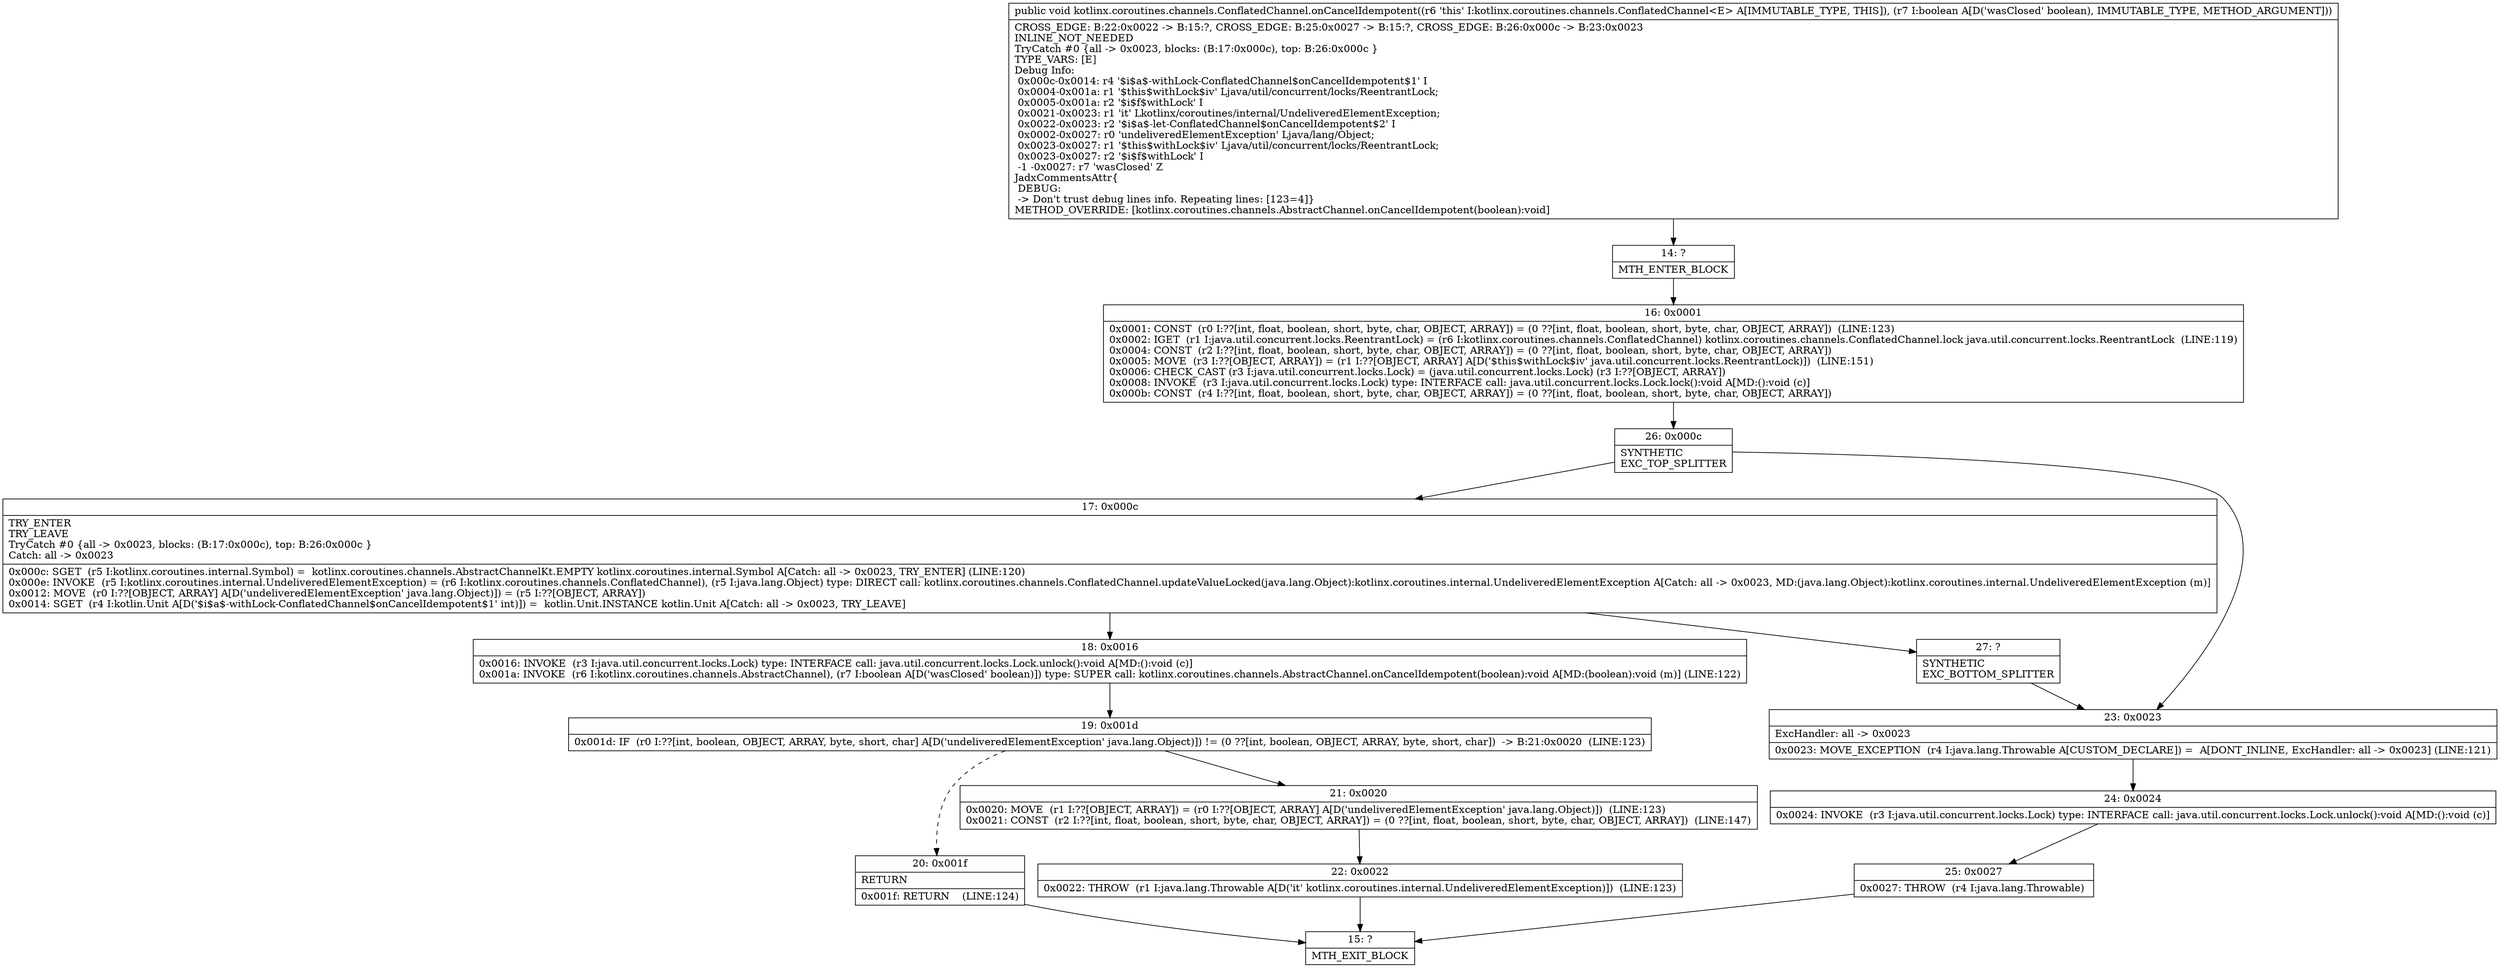 digraph "CFG forkotlinx.coroutines.channels.ConflatedChannel.onCancelIdempotent(Z)V" {
Node_14 [shape=record,label="{14\:\ ?|MTH_ENTER_BLOCK\l}"];
Node_16 [shape=record,label="{16\:\ 0x0001|0x0001: CONST  (r0 I:??[int, float, boolean, short, byte, char, OBJECT, ARRAY]) = (0 ??[int, float, boolean, short, byte, char, OBJECT, ARRAY])  (LINE:123)\l0x0002: IGET  (r1 I:java.util.concurrent.locks.ReentrantLock) = (r6 I:kotlinx.coroutines.channels.ConflatedChannel) kotlinx.coroutines.channels.ConflatedChannel.lock java.util.concurrent.locks.ReentrantLock  (LINE:119)\l0x0004: CONST  (r2 I:??[int, float, boolean, short, byte, char, OBJECT, ARRAY]) = (0 ??[int, float, boolean, short, byte, char, OBJECT, ARRAY]) \l0x0005: MOVE  (r3 I:??[OBJECT, ARRAY]) = (r1 I:??[OBJECT, ARRAY] A[D('$this$withLock$iv' java.util.concurrent.locks.ReentrantLock)])  (LINE:151)\l0x0006: CHECK_CAST (r3 I:java.util.concurrent.locks.Lock) = (java.util.concurrent.locks.Lock) (r3 I:??[OBJECT, ARRAY]) \l0x0008: INVOKE  (r3 I:java.util.concurrent.locks.Lock) type: INTERFACE call: java.util.concurrent.locks.Lock.lock():void A[MD:():void (c)]\l0x000b: CONST  (r4 I:??[int, float, boolean, short, byte, char, OBJECT, ARRAY]) = (0 ??[int, float, boolean, short, byte, char, OBJECT, ARRAY]) \l}"];
Node_26 [shape=record,label="{26\:\ 0x000c|SYNTHETIC\lEXC_TOP_SPLITTER\l}"];
Node_17 [shape=record,label="{17\:\ 0x000c|TRY_ENTER\lTRY_LEAVE\lTryCatch #0 \{all \-\> 0x0023, blocks: (B:17:0x000c), top: B:26:0x000c \}\lCatch: all \-\> 0x0023\l|0x000c: SGET  (r5 I:kotlinx.coroutines.internal.Symbol) =  kotlinx.coroutines.channels.AbstractChannelKt.EMPTY kotlinx.coroutines.internal.Symbol A[Catch: all \-\> 0x0023, TRY_ENTER] (LINE:120)\l0x000e: INVOKE  (r5 I:kotlinx.coroutines.internal.UndeliveredElementException) = (r6 I:kotlinx.coroutines.channels.ConflatedChannel), (r5 I:java.lang.Object) type: DIRECT call: kotlinx.coroutines.channels.ConflatedChannel.updateValueLocked(java.lang.Object):kotlinx.coroutines.internal.UndeliveredElementException A[Catch: all \-\> 0x0023, MD:(java.lang.Object):kotlinx.coroutines.internal.UndeliveredElementException (m)]\l0x0012: MOVE  (r0 I:??[OBJECT, ARRAY] A[D('undeliveredElementException' java.lang.Object)]) = (r5 I:??[OBJECT, ARRAY]) \l0x0014: SGET  (r4 I:kotlin.Unit A[D('$i$a$\-withLock\-ConflatedChannel$onCancelIdempotent$1' int)]) =  kotlin.Unit.INSTANCE kotlin.Unit A[Catch: all \-\> 0x0023, TRY_LEAVE]\l}"];
Node_18 [shape=record,label="{18\:\ 0x0016|0x0016: INVOKE  (r3 I:java.util.concurrent.locks.Lock) type: INTERFACE call: java.util.concurrent.locks.Lock.unlock():void A[MD:():void (c)]\l0x001a: INVOKE  (r6 I:kotlinx.coroutines.channels.AbstractChannel), (r7 I:boolean A[D('wasClosed' boolean)]) type: SUPER call: kotlinx.coroutines.channels.AbstractChannel.onCancelIdempotent(boolean):void A[MD:(boolean):void (m)] (LINE:122)\l}"];
Node_19 [shape=record,label="{19\:\ 0x001d|0x001d: IF  (r0 I:??[int, boolean, OBJECT, ARRAY, byte, short, char] A[D('undeliveredElementException' java.lang.Object)]) != (0 ??[int, boolean, OBJECT, ARRAY, byte, short, char])  \-\> B:21:0x0020  (LINE:123)\l}"];
Node_20 [shape=record,label="{20\:\ 0x001f|RETURN\l|0x001f: RETURN    (LINE:124)\l}"];
Node_15 [shape=record,label="{15\:\ ?|MTH_EXIT_BLOCK\l}"];
Node_21 [shape=record,label="{21\:\ 0x0020|0x0020: MOVE  (r1 I:??[OBJECT, ARRAY]) = (r0 I:??[OBJECT, ARRAY] A[D('undeliveredElementException' java.lang.Object)])  (LINE:123)\l0x0021: CONST  (r2 I:??[int, float, boolean, short, byte, char, OBJECT, ARRAY]) = (0 ??[int, float, boolean, short, byte, char, OBJECT, ARRAY])  (LINE:147)\l}"];
Node_22 [shape=record,label="{22\:\ 0x0022|0x0022: THROW  (r1 I:java.lang.Throwable A[D('it' kotlinx.coroutines.internal.UndeliveredElementException)])  (LINE:123)\l}"];
Node_27 [shape=record,label="{27\:\ ?|SYNTHETIC\lEXC_BOTTOM_SPLITTER\l}"];
Node_23 [shape=record,label="{23\:\ 0x0023|ExcHandler: all \-\> 0x0023\l|0x0023: MOVE_EXCEPTION  (r4 I:java.lang.Throwable A[CUSTOM_DECLARE]) =  A[DONT_INLINE, ExcHandler: all \-\> 0x0023] (LINE:121)\l}"];
Node_24 [shape=record,label="{24\:\ 0x0024|0x0024: INVOKE  (r3 I:java.util.concurrent.locks.Lock) type: INTERFACE call: java.util.concurrent.locks.Lock.unlock():void A[MD:():void (c)]\l}"];
Node_25 [shape=record,label="{25\:\ 0x0027|0x0027: THROW  (r4 I:java.lang.Throwable) \l}"];
MethodNode[shape=record,label="{public void kotlinx.coroutines.channels.ConflatedChannel.onCancelIdempotent((r6 'this' I:kotlinx.coroutines.channels.ConflatedChannel\<E\> A[IMMUTABLE_TYPE, THIS]), (r7 I:boolean A[D('wasClosed' boolean), IMMUTABLE_TYPE, METHOD_ARGUMENT]))  | CROSS_EDGE: B:22:0x0022 \-\> B:15:?, CROSS_EDGE: B:25:0x0027 \-\> B:15:?, CROSS_EDGE: B:26:0x000c \-\> B:23:0x0023\lINLINE_NOT_NEEDED\lTryCatch #0 \{all \-\> 0x0023, blocks: (B:17:0x000c), top: B:26:0x000c \}\lTYPE_VARS: [E]\lDebug Info:\l  0x000c\-0x0014: r4 '$i$a$\-withLock\-ConflatedChannel$onCancelIdempotent$1' I\l  0x0004\-0x001a: r1 '$this$withLock$iv' Ljava\/util\/concurrent\/locks\/ReentrantLock;\l  0x0005\-0x001a: r2 '$i$f$withLock' I\l  0x0021\-0x0023: r1 'it' Lkotlinx\/coroutines\/internal\/UndeliveredElementException;\l  0x0022\-0x0023: r2 '$i$a$\-let\-ConflatedChannel$onCancelIdempotent$2' I\l  0x0002\-0x0027: r0 'undeliveredElementException' Ljava\/lang\/Object;\l  0x0023\-0x0027: r1 '$this$withLock$iv' Ljava\/util\/concurrent\/locks\/ReentrantLock;\l  0x0023\-0x0027: r2 '$i$f$withLock' I\l  \-1 \-0x0027: r7 'wasClosed' Z\lJadxCommentsAttr\{\l DEBUG: \l \-\> Don't trust debug lines info. Repeating lines: [123=4]\}\lMETHOD_OVERRIDE: [kotlinx.coroutines.channels.AbstractChannel.onCancelIdempotent(boolean):void]\l}"];
MethodNode -> Node_14;Node_14 -> Node_16;
Node_16 -> Node_26;
Node_26 -> Node_17;
Node_26 -> Node_23;
Node_17 -> Node_18;
Node_17 -> Node_27;
Node_18 -> Node_19;
Node_19 -> Node_20[style=dashed];
Node_19 -> Node_21;
Node_20 -> Node_15;
Node_21 -> Node_22;
Node_22 -> Node_15;
Node_27 -> Node_23;
Node_23 -> Node_24;
Node_24 -> Node_25;
Node_25 -> Node_15;
}

